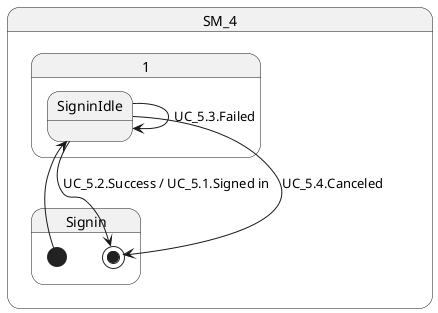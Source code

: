 @startuml

state SM_4.Signin {
    [*] --> SM_4.1.SigninIdle
    SM_4.1.SigninIdle --> SM_4.1.SigninIdle : UC_5.3.Failed
    SM_4.1.SigninIdle --> [*] : UC_5.2.Success / UC_5.1.Signed in
    SM_4.1.SigninIdle --> [*] : UC_5.4.Canceled
}


@enduml